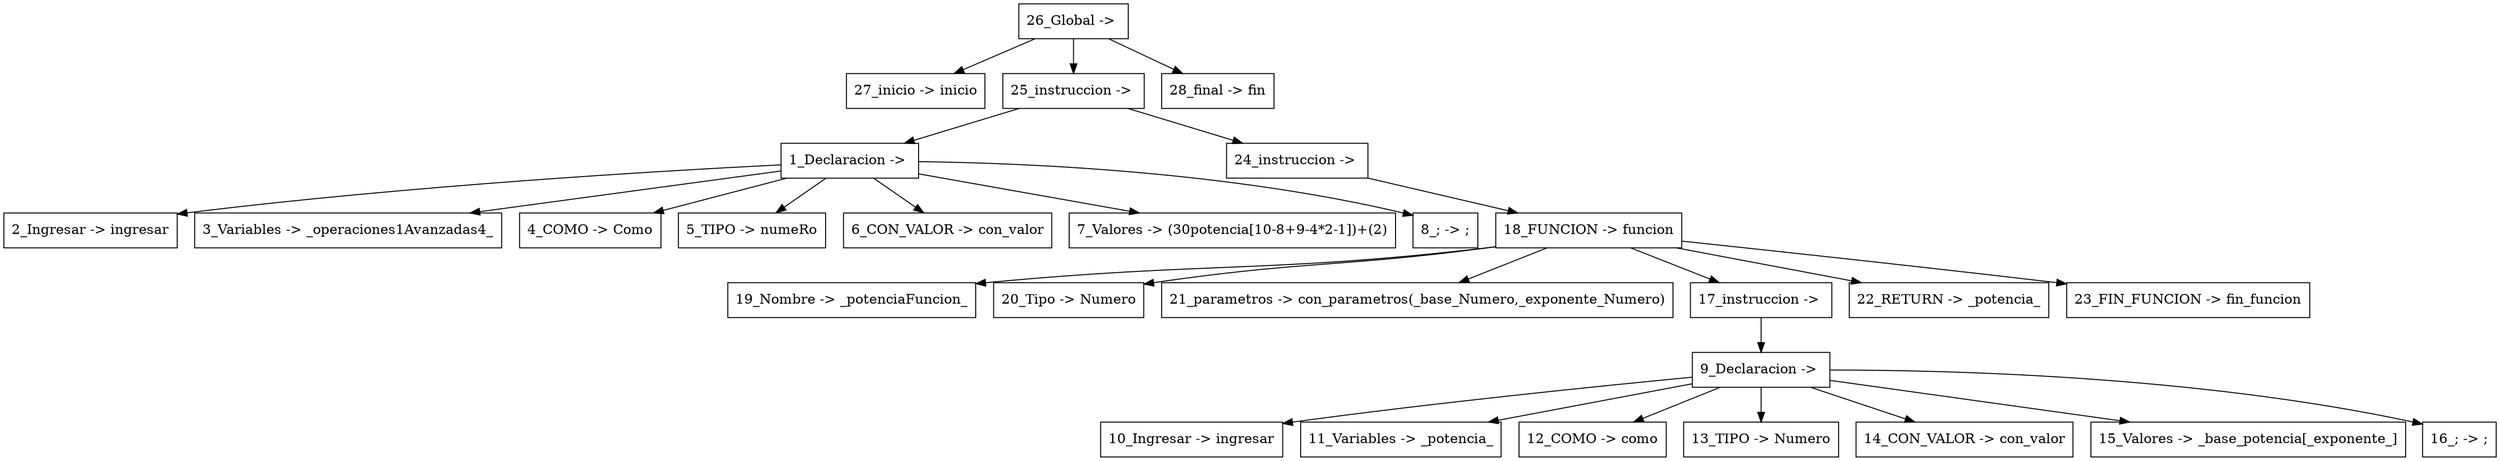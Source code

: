 digraph G {node[shape=box, style=filled, color=black, fillcolor=white]; edge[color=black];rankdir=UD 

"26_Global -> "->"27_inicio -> inicio"
"26_Global -> "->"25_instruccion -> "
"25_instruccion -> "->"1_Declaracion -> "
"1_Declaracion -> "->"2_Ingresar -> ingresar"
"1_Declaracion -> "->"3_Variables -> _operaciones1Avanzadas4_"
"1_Declaracion -> "->"4_COMO -> Como"
"1_Declaracion -> "->"5_TIPO -> numeRo"
"1_Declaracion -> "->"6_CON_VALOR -> con_valor"
"1_Declaracion -> "->"7_Valores -> (30potencia[10-8+9-4*2-1])+(2)"
"1_Declaracion -> "->"8_; -> ;"
"25_instruccion -> "->"24_instruccion -> "
"24_instruccion -> "->"18_FUNCION -> funcion"
"18_FUNCION -> funcion"->"19_Nombre -> _potenciaFuncion_"
"18_FUNCION -> funcion"->"20_Tipo -> Numero"
"18_FUNCION -> funcion"->"21_parametros -> con_parametros(_base_Numero,_exponente_Numero)"
"18_FUNCION -> funcion"->"17_instruccion -> "
"17_instruccion -> "->"9_Declaracion -> "
"9_Declaracion -> "->"10_Ingresar -> ingresar"
"9_Declaracion -> "->"11_Variables -> _potencia_"
"9_Declaracion -> "->"12_COMO -> como"
"9_Declaracion -> "->"13_TIPO -> Numero"
"9_Declaracion -> "->"14_CON_VALOR -> con_valor"
"9_Declaracion -> "->"15_Valores -> _base_potencia[_exponente_]"
"9_Declaracion -> "->"16_; -> ;"
"18_FUNCION -> funcion"->"22_RETURN -> _potencia_"
"18_FUNCION -> funcion"->"23_FIN_FUNCION -> fin_funcion"
"26_Global -> "->"28_final -> fin"


}
